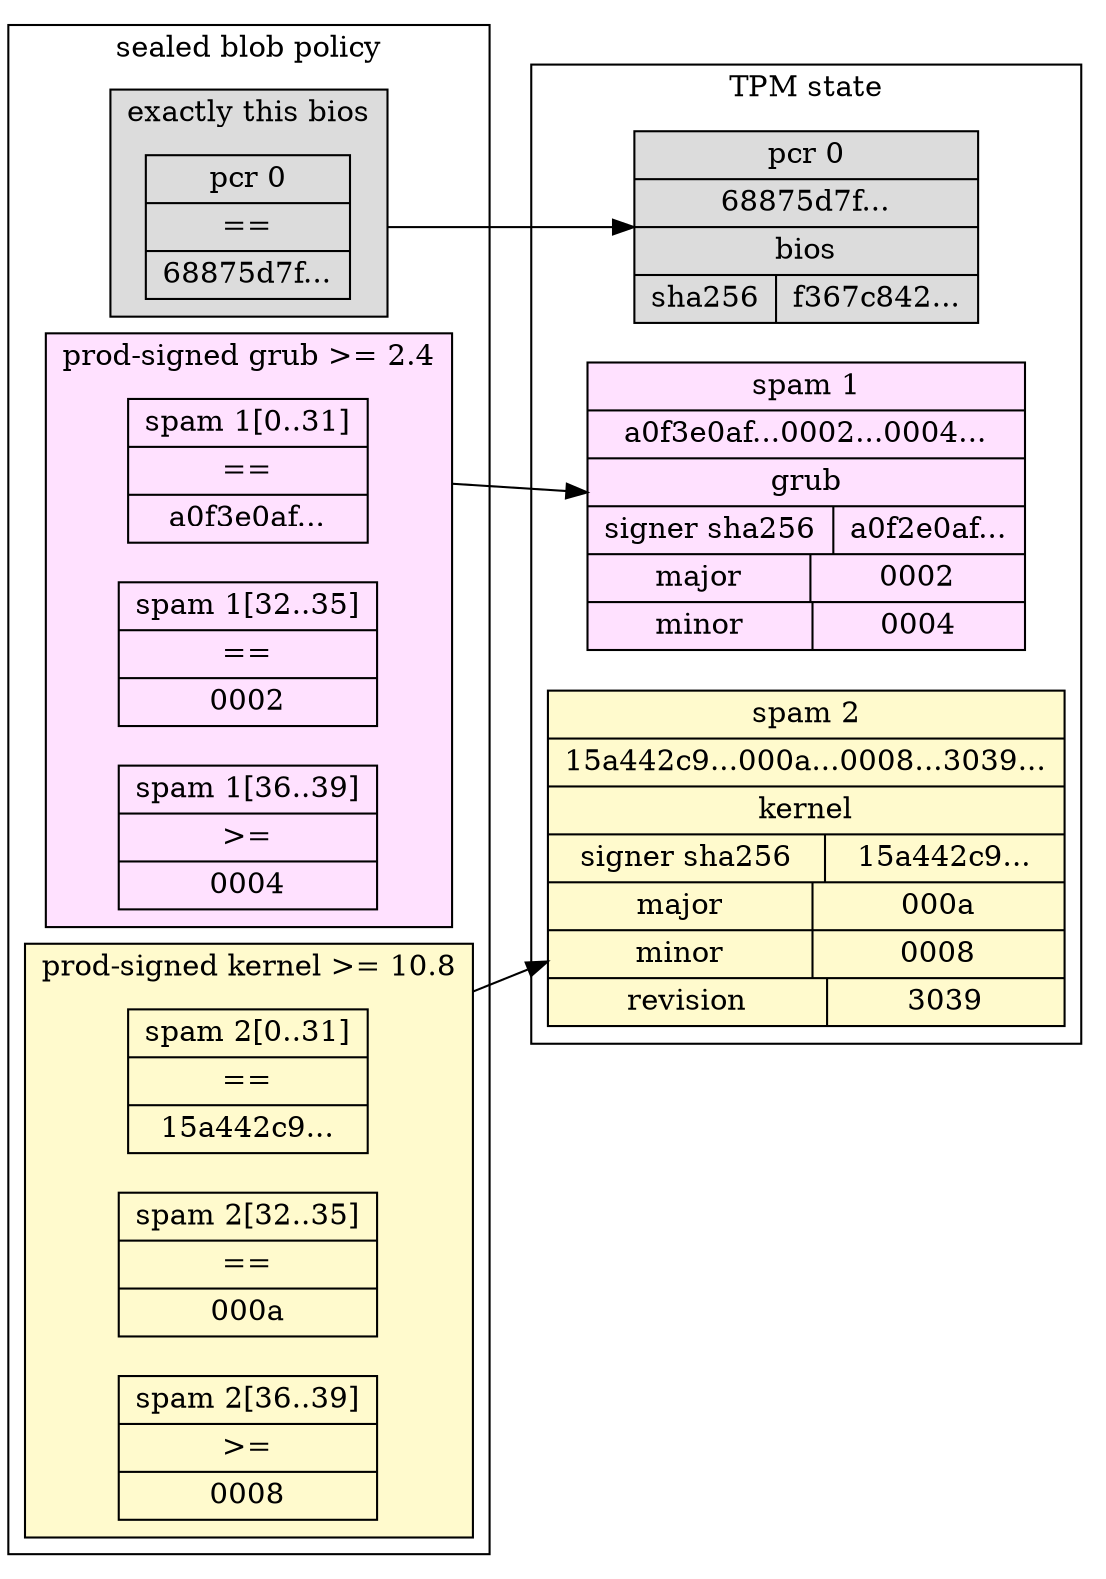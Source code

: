digraph D {
	graph [compound=true];
	rankdir=LR

	subgraph cluster_2 {
		label="TPM state"
		{rank=same pcr_0 spam_1 spam_2}

		pcr_0 [shape=record label="pcr 0|68875d7f...|bios|{sha256|f367c842...}" fillcolor="gainsboro" style="filled"];
		spam_1 [shape=record label="spam 1|a0f3e0af...0002...0004...|grub|{signer sha256|a0f2e0af...}|{major|0002}|{minor|0004}" fillcolor="thistle1" style="filled"];
		spam_2 [shape=record label="spam 2|15a442c9...000a...0008...3039...|kernel|{signer sha256|15a442c9...}|{major|000a}|{minor|0008}|{revision|3039}" fillcolor="lemonchiffon" style="filled"];
	}

	subgraph cluster_0 {
		label="sealed blob policy"
		subgraph cluster_1 {
			label="exactly this bios"
			fillcolor="gainsboro"
			style="filled"
			ibb_policy [shape=record label="pcr 0|==|68875d7f..."];
		}
		subgraph cluster_3 {
			{rank=same grub_policy_0 grub_policy_1 grub_policy_2}
			label="prod-signed grub >= 2.4"
			fillcolor="thistle1"
			style="filled"
			grub_policy_0 [shape=record label="spam 1[0..31]|==|a0f3e0af..."];
			grub_policy_1 [shape=record label="spam 1[32..35]|==|0002"];
			grub_policy_2 [shape=record label="spam 1[36..39]|\>=|0004"];
		}
		subgraph cluster_4 {
			{rank=same kernel_policy_0 kernel_policy_1 kernel_policy_2}
			label="prod-signed kernel >= 10.8"
			fillcolor="lemonchiffon"
			style="filled"
			kernel_policy_0 [shape=record label="spam 2[0..31]|==|15a442c9..."];
			kernel_policy_1 [shape=record label="spam 2[32..35]|==|000a"];
			kernel_policy_2 [shape=record label="spam 2[36..39]|\>=|0008"];
		}
	}

	ibb_policy -> pcr_0 [ltail=cluster_1];
	grub_policy_0 -> spam_1 [ltail=cluster_3];
	kernel_policy_0 -> spam_2 [ltail=cluster_4];
}
